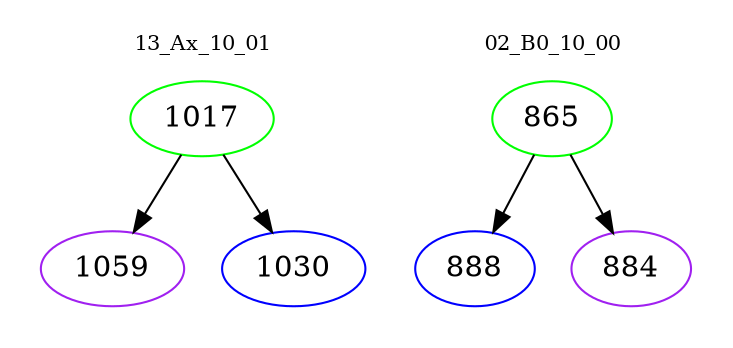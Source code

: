 digraph{
subgraph cluster_0 {
color = white
label = "13_Ax_10_01";
fontsize=10;
T0_1017 [label="1017", color="green"]
T0_1017 -> T0_1059 [color="black"]
T0_1059 [label="1059", color="purple"]
T0_1017 -> T0_1030 [color="black"]
T0_1030 [label="1030", color="blue"]
}
subgraph cluster_1 {
color = white
label = "02_B0_10_00";
fontsize=10;
T1_865 [label="865", color="green"]
T1_865 -> T1_888 [color="black"]
T1_888 [label="888", color="blue"]
T1_865 -> T1_884 [color="black"]
T1_884 [label="884", color="purple"]
}
}
